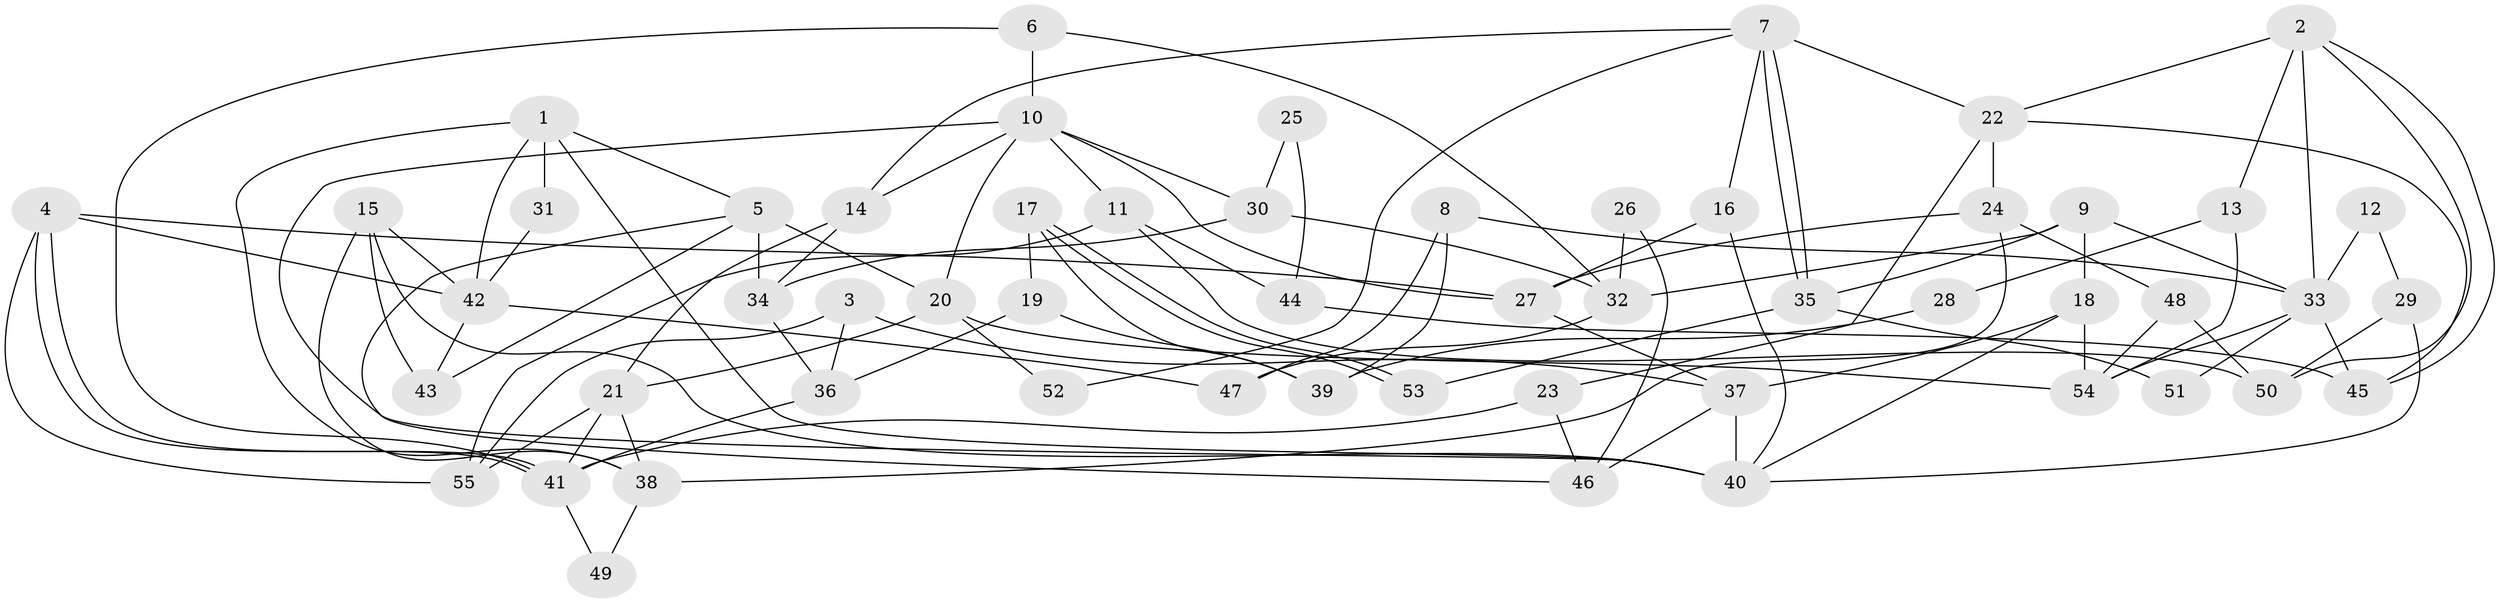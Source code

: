 // Generated by graph-tools (version 1.1) at 2025/50/03/09/25 03:50:07]
// undirected, 55 vertices, 110 edges
graph export_dot {
graph [start="1"]
  node [color=gray90,style=filled];
  1;
  2;
  3;
  4;
  5;
  6;
  7;
  8;
  9;
  10;
  11;
  12;
  13;
  14;
  15;
  16;
  17;
  18;
  19;
  20;
  21;
  22;
  23;
  24;
  25;
  26;
  27;
  28;
  29;
  30;
  31;
  32;
  33;
  34;
  35;
  36;
  37;
  38;
  39;
  40;
  41;
  42;
  43;
  44;
  45;
  46;
  47;
  48;
  49;
  50;
  51;
  52;
  53;
  54;
  55;
  1 -- 5;
  1 -- 42;
  1 -- 31;
  1 -- 38;
  1 -- 40;
  2 -- 22;
  2 -- 33;
  2 -- 13;
  2 -- 45;
  2 -- 50;
  3 -- 55;
  3 -- 37;
  3 -- 36;
  4 -- 41;
  4 -- 41;
  4 -- 27;
  4 -- 42;
  4 -- 55;
  5 -- 34;
  5 -- 20;
  5 -- 43;
  5 -- 46;
  6 -- 10;
  6 -- 32;
  6 -- 41;
  7 -- 35;
  7 -- 35;
  7 -- 22;
  7 -- 14;
  7 -- 16;
  7 -- 52;
  8 -- 47;
  8 -- 33;
  8 -- 39;
  9 -- 18;
  9 -- 33;
  9 -- 32;
  9 -- 35;
  10 -- 40;
  10 -- 11;
  10 -- 14;
  10 -- 20;
  10 -- 27;
  10 -- 30;
  11 -- 50;
  11 -- 55;
  11 -- 44;
  12 -- 29;
  12 -- 33;
  13 -- 54;
  13 -- 28;
  14 -- 21;
  14 -- 34;
  15 -- 38;
  15 -- 43;
  15 -- 40;
  15 -- 42;
  16 -- 40;
  16 -- 27;
  17 -- 39;
  17 -- 53;
  17 -- 53;
  17 -- 19;
  18 -- 37;
  18 -- 40;
  18 -- 54;
  19 -- 36;
  19 -- 39;
  20 -- 21;
  20 -- 52;
  20 -- 54;
  21 -- 41;
  21 -- 38;
  21 -- 55;
  22 -- 23;
  22 -- 24;
  22 -- 45;
  23 -- 41;
  23 -- 46;
  24 -- 38;
  24 -- 27;
  24 -- 48;
  25 -- 44;
  25 -- 30;
  26 -- 32;
  26 -- 46;
  27 -- 37;
  28 -- 39;
  29 -- 40;
  29 -- 50;
  30 -- 34;
  30 -- 32;
  31 -- 42;
  32 -- 47;
  33 -- 45;
  33 -- 54;
  33 -- 51;
  34 -- 36;
  35 -- 51;
  35 -- 53;
  36 -- 41;
  37 -- 40;
  37 -- 46;
  38 -- 49;
  41 -- 49;
  42 -- 43;
  42 -- 47;
  44 -- 45;
  48 -- 54;
  48 -- 50;
}
